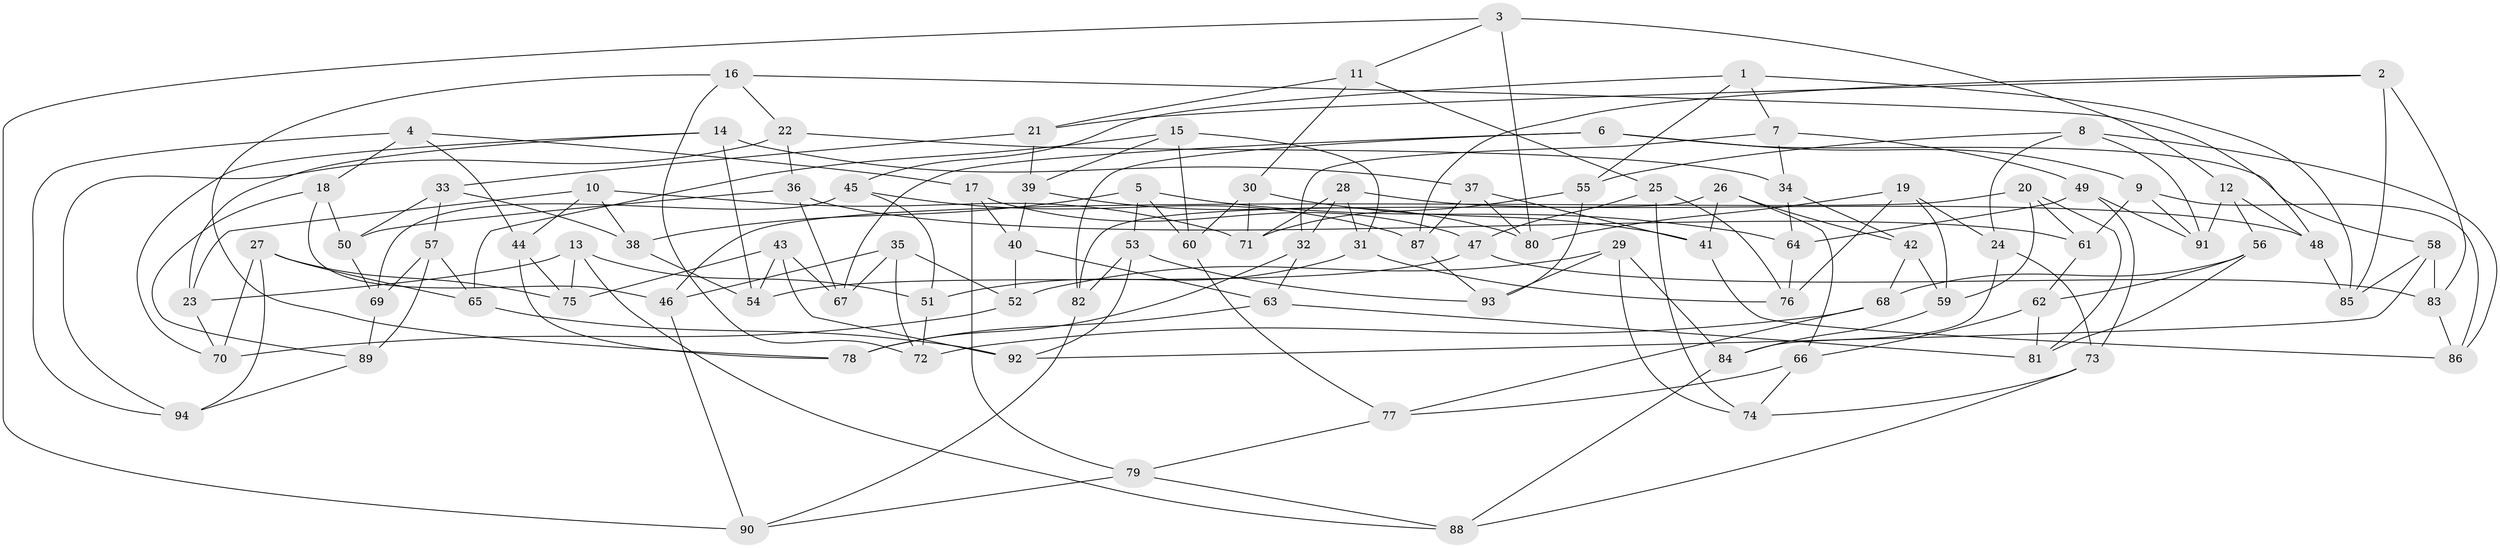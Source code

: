 // Generated by graph-tools (version 1.1) at 2025/11/02/27/25 16:11:44]
// undirected, 94 vertices, 188 edges
graph export_dot {
graph [start="1"]
  node [color=gray90,style=filled];
  1;
  2;
  3;
  4;
  5;
  6;
  7;
  8;
  9;
  10;
  11;
  12;
  13;
  14;
  15;
  16;
  17;
  18;
  19;
  20;
  21;
  22;
  23;
  24;
  25;
  26;
  27;
  28;
  29;
  30;
  31;
  32;
  33;
  34;
  35;
  36;
  37;
  38;
  39;
  40;
  41;
  42;
  43;
  44;
  45;
  46;
  47;
  48;
  49;
  50;
  51;
  52;
  53;
  54;
  55;
  56;
  57;
  58;
  59;
  60;
  61;
  62;
  63;
  64;
  65;
  66;
  67;
  68;
  69;
  70;
  71;
  72;
  73;
  74;
  75;
  76;
  77;
  78;
  79;
  80;
  81;
  82;
  83;
  84;
  85;
  86;
  87;
  88;
  89;
  90;
  91;
  92;
  93;
  94;
  1 -- 45;
  1 -- 7;
  1 -- 85;
  1 -- 55;
  2 -- 21;
  2 -- 85;
  2 -- 87;
  2 -- 83;
  3 -- 12;
  3 -- 90;
  3 -- 80;
  3 -- 11;
  4 -- 17;
  4 -- 94;
  4 -- 44;
  4 -- 18;
  5 -- 64;
  5 -- 38;
  5 -- 53;
  5 -- 60;
  6 -- 58;
  6 -- 67;
  6 -- 82;
  6 -- 9;
  7 -- 49;
  7 -- 32;
  7 -- 34;
  8 -- 24;
  8 -- 91;
  8 -- 55;
  8 -- 86;
  9 -- 91;
  9 -- 61;
  9 -- 86;
  10 -- 44;
  10 -- 38;
  10 -- 23;
  10 -- 71;
  11 -- 30;
  11 -- 21;
  11 -- 25;
  12 -- 91;
  12 -- 48;
  12 -- 56;
  13 -- 88;
  13 -- 23;
  13 -- 75;
  13 -- 51;
  14 -- 54;
  14 -- 37;
  14 -- 23;
  14 -- 70;
  15 -- 60;
  15 -- 39;
  15 -- 65;
  15 -- 31;
  16 -- 48;
  16 -- 78;
  16 -- 22;
  16 -- 72;
  17 -- 40;
  17 -- 47;
  17 -- 79;
  18 -- 89;
  18 -- 46;
  18 -- 50;
  19 -- 76;
  19 -- 59;
  19 -- 24;
  19 -- 80;
  20 -- 46;
  20 -- 81;
  20 -- 59;
  20 -- 61;
  21 -- 39;
  21 -- 33;
  22 -- 36;
  22 -- 94;
  22 -- 34;
  23 -- 70;
  24 -- 84;
  24 -- 73;
  25 -- 74;
  25 -- 47;
  25 -- 76;
  26 -- 82;
  26 -- 41;
  26 -- 42;
  26 -- 66;
  27 -- 94;
  27 -- 70;
  27 -- 75;
  27 -- 65;
  28 -- 32;
  28 -- 48;
  28 -- 71;
  28 -- 31;
  29 -- 74;
  29 -- 84;
  29 -- 93;
  29 -- 52;
  30 -- 41;
  30 -- 71;
  30 -- 60;
  31 -- 76;
  31 -- 51;
  32 -- 78;
  32 -- 63;
  33 -- 57;
  33 -- 50;
  33 -- 38;
  34 -- 42;
  34 -- 64;
  35 -- 46;
  35 -- 72;
  35 -- 67;
  35 -- 52;
  36 -- 50;
  36 -- 67;
  36 -- 61;
  37 -- 80;
  37 -- 41;
  37 -- 87;
  38 -- 54;
  39 -- 40;
  39 -- 80;
  40 -- 52;
  40 -- 63;
  41 -- 86;
  42 -- 68;
  42 -- 59;
  43 -- 92;
  43 -- 54;
  43 -- 67;
  43 -- 75;
  44 -- 75;
  44 -- 78;
  45 -- 51;
  45 -- 69;
  45 -- 87;
  46 -- 90;
  47 -- 54;
  47 -- 83;
  48 -- 85;
  49 -- 73;
  49 -- 64;
  49 -- 91;
  50 -- 69;
  51 -- 72;
  52 -- 70;
  53 -- 92;
  53 -- 82;
  53 -- 93;
  55 -- 71;
  55 -- 93;
  56 -- 68;
  56 -- 62;
  56 -- 81;
  57 -- 89;
  57 -- 65;
  57 -- 69;
  58 -- 83;
  58 -- 92;
  58 -- 85;
  59 -- 84;
  60 -- 77;
  61 -- 62;
  62 -- 66;
  62 -- 81;
  63 -- 78;
  63 -- 81;
  64 -- 76;
  65 -- 92;
  66 -- 77;
  66 -- 74;
  68 -- 77;
  68 -- 72;
  69 -- 89;
  73 -- 88;
  73 -- 74;
  77 -- 79;
  79 -- 88;
  79 -- 90;
  82 -- 90;
  83 -- 86;
  84 -- 88;
  87 -- 93;
  89 -- 94;
}

